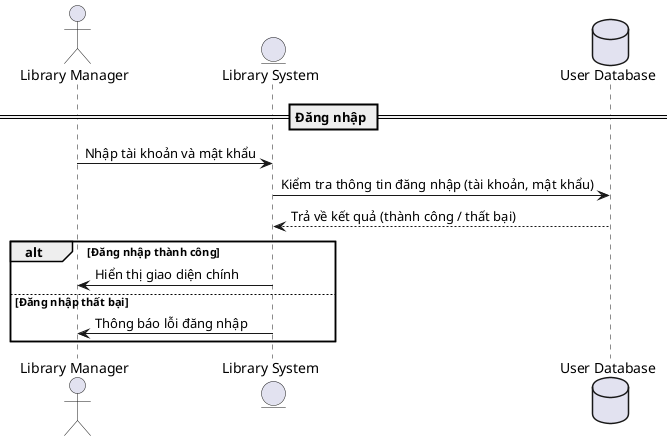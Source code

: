 @startuml
actor "Library Manager" as manager
entity "Library System" as system
database "User Database" as db

== Đăng nhập ==
manager -> system : Nhập tài khoản và mật khẩu
system -> db : Kiểm tra thông tin đăng nhập (tài khoản, mật khẩu)
db --> system : Trả về kết quả (thành công / thất bại)

alt Đăng nhập thành công
    system -> manager : Hiển thị giao diện chính
else Đăng nhập thất bại
    system -> manager : Thông báo lỗi đăng nhập
end

@enduml
